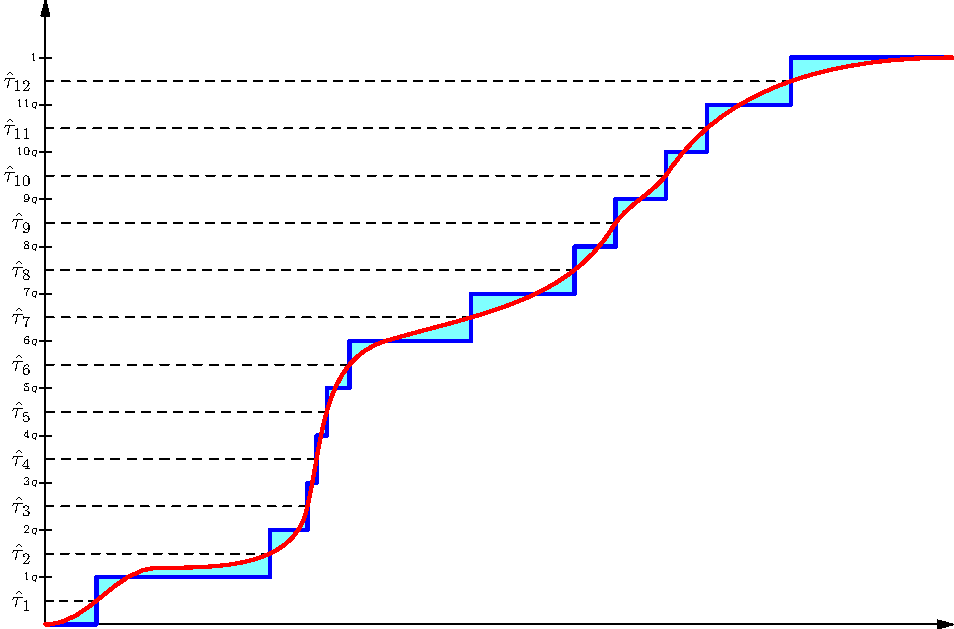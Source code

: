 
unitsize(2cm);
real width = 8;
real height = 5.5;
real one_y = 5;

draw((0,0)--(width,0), EndArrow);
draw((0,0)--(0,height), EndArrow);

int N = 12;

real step = one_y / N;
real tick = 0.05;
pen small_fs = fontsize(6);

for (int i = 1; i < N; ++i) {
    real y = i*step;
    draw((-tick, y)--(tick, y));
    label("$" + (string)i + "q$", (0,y), 2*W, small_fs);
}
draw((-tick,one_y)--(tick,one_y));
label("$1$", (0,one_y), 2*W, small_fs);

path q = (0,0){1,0}..(1,0.5){1,0}..{0.2,0.8}(2.3,1)..(3,2.5){1,0.3}..{0.3,0.5}(5,3.5)..
    (5.5,4){1,1.5}..{1,0}(8,5);

real[] xs;
for (int i = 0; i < N; ++i) {
    real y = one_y * (2*i + 1) / (2*N);
    xs[i] = intersectionpoint((0,y)--(width,y), q).x;
    draw((0,y)--(xs[i],y), dashed);
    label("$\hat\tau_{" + string(i+1) + "}$", (0,y), 2*W);
}

path p = (0,0);
for (int i = 0; i < N; ++i)
    p = p -- (xs[i], i*step) -- (xs[i], (i+1)*step);          // adds a step
p = p -- (width, one_y);

fill(p..reverse(q)..cycle, evenodd+lightcyan);
draw(p, blue+linewidth(1.6));
draw(q, red+linewidth(1.6));